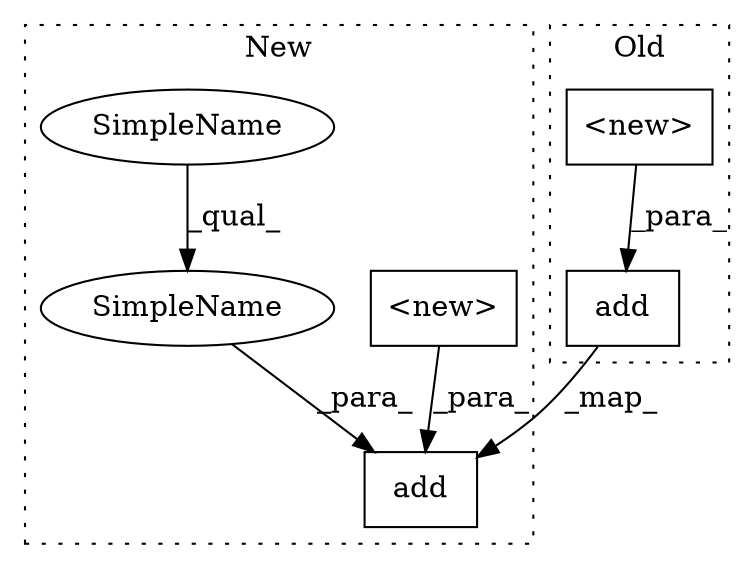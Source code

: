 digraph G {
subgraph cluster0 {
1 [label="add" a="32" s="14443,14675" l="4,1" shape="box"];
4 [label="<new>" a="14" s="14447" l="15" shape="box"];
label = "Old";
style="dotted";
}
subgraph cluster1 {
2 [label="add" a="32" s="13179,13312" l="4,1" shape="box"];
3 [label="SimpleName" a="42" s="13299" l="13" shape="ellipse"];
5 [label="<new>" a="14" s="13183" l="15" shape="box"];
6 [label="SimpleName" a="42" s="13299" l="4" shape="ellipse"];
label = "New";
style="dotted";
}
1 -> 2 [label="_map_"];
3 -> 2 [label="_para_"];
4 -> 1 [label="_para_"];
5 -> 2 [label="_para_"];
6 -> 3 [label="_qual_"];
}